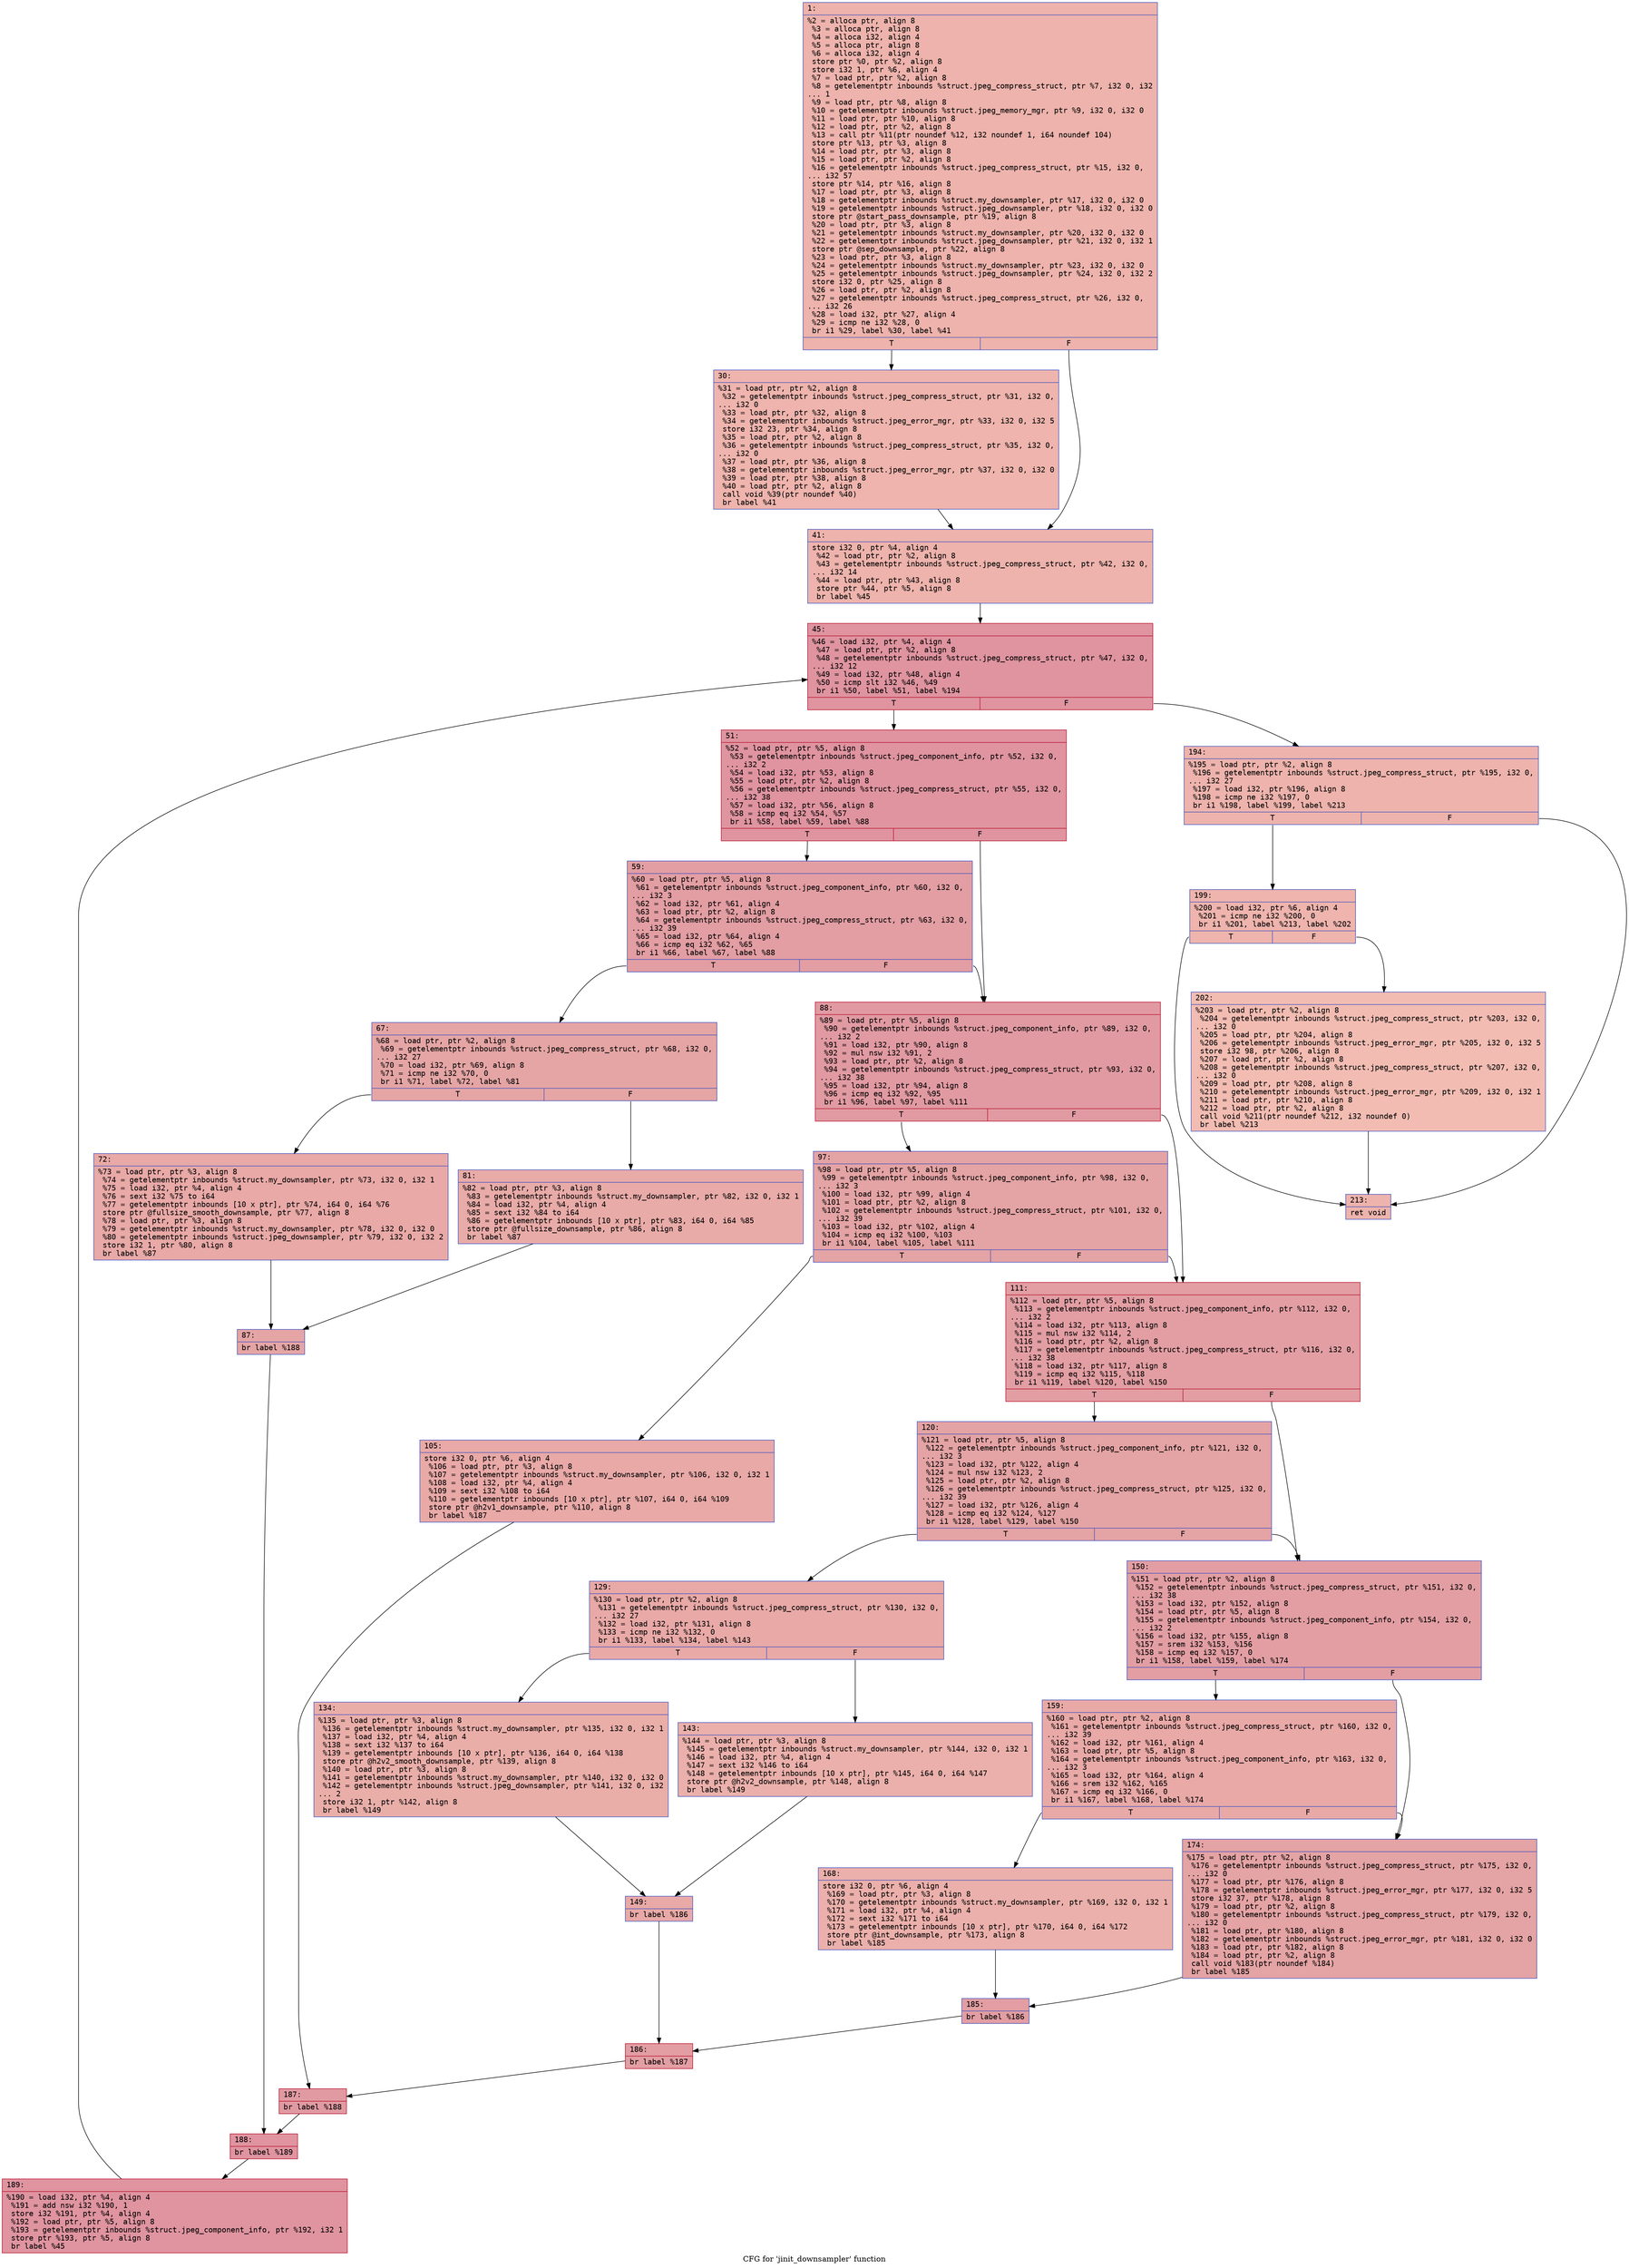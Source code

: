 digraph "CFG for 'jinit_downsampler' function" {
	label="CFG for 'jinit_downsampler' function";

	Node0x600002335e50 [shape=record,color="#3d50c3ff", style=filled, fillcolor="#d6524470" fontname="Courier",label="{1:\l|  %2 = alloca ptr, align 8\l  %3 = alloca ptr, align 8\l  %4 = alloca i32, align 4\l  %5 = alloca ptr, align 8\l  %6 = alloca i32, align 4\l  store ptr %0, ptr %2, align 8\l  store i32 1, ptr %6, align 4\l  %7 = load ptr, ptr %2, align 8\l  %8 = getelementptr inbounds %struct.jpeg_compress_struct, ptr %7, i32 0, i32\l... 1\l  %9 = load ptr, ptr %8, align 8\l  %10 = getelementptr inbounds %struct.jpeg_memory_mgr, ptr %9, i32 0, i32 0\l  %11 = load ptr, ptr %10, align 8\l  %12 = load ptr, ptr %2, align 8\l  %13 = call ptr %11(ptr noundef %12, i32 noundef 1, i64 noundef 104)\l  store ptr %13, ptr %3, align 8\l  %14 = load ptr, ptr %3, align 8\l  %15 = load ptr, ptr %2, align 8\l  %16 = getelementptr inbounds %struct.jpeg_compress_struct, ptr %15, i32 0,\l... i32 57\l  store ptr %14, ptr %16, align 8\l  %17 = load ptr, ptr %3, align 8\l  %18 = getelementptr inbounds %struct.my_downsampler, ptr %17, i32 0, i32 0\l  %19 = getelementptr inbounds %struct.jpeg_downsampler, ptr %18, i32 0, i32 0\l  store ptr @start_pass_downsample, ptr %19, align 8\l  %20 = load ptr, ptr %3, align 8\l  %21 = getelementptr inbounds %struct.my_downsampler, ptr %20, i32 0, i32 0\l  %22 = getelementptr inbounds %struct.jpeg_downsampler, ptr %21, i32 0, i32 1\l  store ptr @sep_downsample, ptr %22, align 8\l  %23 = load ptr, ptr %3, align 8\l  %24 = getelementptr inbounds %struct.my_downsampler, ptr %23, i32 0, i32 0\l  %25 = getelementptr inbounds %struct.jpeg_downsampler, ptr %24, i32 0, i32 2\l  store i32 0, ptr %25, align 8\l  %26 = load ptr, ptr %2, align 8\l  %27 = getelementptr inbounds %struct.jpeg_compress_struct, ptr %26, i32 0,\l... i32 26\l  %28 = load i32, ptr %27, align 4\l  %29 = icmp ne i32 %28, 0\l  br i1 %29, label %30, label %41\l|{<s0>T|<s1>F}}"];
	Node0x600002335e50:s0 -> Node0x600002335ef0[tooltip="1 -> 30\nProbability 62.50%" ];
	Node0x600002335e50:s1 -> Node0x600002335f40[tooltip="1 -> 41\nProbability 37.50%" ];
	Node0x600002335ef0 [shape=record,color="#3d50c3ff", style=filled, fillcolor="#d8564670" fontname="Courier",label="{30:\l|  %31 = load ptr, ptr %2, align 8\l  %32 = getelementptr inbounds %struct.jpeg_compress_struct, ptr %31, i32 0,\l... i32 0\l  %33 = load ptr, ptr %32, align 8\l  %34 = getelementptr inbounds %struct.jpeg_error_mgr, ptr %33, i32 0, i32 5\l  store i32 23, ptr %34, align 8\l  %35 = load ptr, ptr %2, align 8\l  %36 = getelementptr inbounds %struct.jpeg_compress_struct, ptr %35, i32 0,\l... i32 0\l  %37 = load ptr, ptr %36, align 8\l  %38 = getelementptr inbounds %struct.jpeg_error_mgr, ptr %37, i32 0, i32 0\l  %39 = load ptr, ptr %38, align 8\l  %40 = load ptr, ptr %2, align 8\l  call void %39(ptr noundef %40)\l  br label %41\l}"];
	Node0x600002335ef0 -> Node0x600002335f40[tooltip="30 -> 41\nProbability 100.00%" ];
	Node0x600002335f40 [shape=record,color="#3d50c3ff", style=filled, fillcolor="#d6524470" fontname="Courier",label="{41:\l|  store i32 0, ptr %4, align 4\l  %42 = load ptr, ptr %2, align 8\l  %43 = getelementptr inbounds %struct.jpeg_compress_struct, ptr %42, i32 0,\l... i32 14\l  %44 = load ptr, ptr %43, align 8\l  store ptr %44, ptr %5, align 8\l  br label %45\l}"];
	Node0x600002335f40 -> Node0x600002335f90[tooltip="41 -> 45\nProbability 100.00%" ];
	Node0x600002335f90 [shape=record,color="#b70d28ff", style=filled, fillcolor="#b70d2870" fontname="Courier",label="{45:\l|  %46 = load i32, ptr %4, align 4\l  %47 = load ptr, ptr %2, align 8\l  %48 = getelementptr inbounds %struct.jpeg_compress_struct, ptr %47, i32 0,\l... i32 12\l  %49 = load i32, ptr %48, align 4\l  %50 = icmp slt i32 %46, %49\l  br i1 %50, label %51, label %194\l|{<s0>T|<s1>F}}"];
	Node0x600002335f90:s0 -> Node0x600002335fe0[tooltip="45 -> 51\nProbability 96.88%" ];
	Node0x600002335f90:s1 -> Node0x600002336760[tooltip="45 -> 194\nProbability 3.12%" ];
	Node0x600002335fe0 [shape=record,color="#b70d28ff", style=filled, fillcolor="#b70d2870" fontname="Courier",label="{51:\l|  %52 = load ptr, ptr %5, align 8\l  %53 = getelementptr inbounds %struct.jpeg_component_info, ptr %52, i32 0,\l... i32 2\l  %54 = load i32, ptr %53, align 8\l  %55 = load ptr, ptr %2, align 8\l  %56 = getelementptr inbounds %struct.jpeg_compress_struct, ptr %55, i32 0,\l... i32 38\l  %57 = load i32, ptr %56, align 8\l  %58 = icmp eq i32 %54, %57\l  br i1 %58, label %59, label %88\l|{<s0>T|<s1>F}}"];
	Node0x600002335fe0:s0 -> Node0x600002336030[tooltip="51 -> 59\nProbability 50.00%" ];
	Node0x600002335fe0:s1 -> Node0x6000023361c0[tooltip="51 -> 88\nProbability 50.00%" ];
	Node0x600002336030 [shape=record,color="#3d50c3ff", style=filled, fillcolor="#be242e70" fontname="Courier",label="{59:\l|  %60 = load ptr, ptr %5, align 8\l  %61 = getelementptr inbounds %struct.jpeg_component_info, ptr %60, i32 0,\l... i32 3\l  %62 = load i32, ptr %61, align 4\l  %63 = load ptr, ptr %2, align 8\l  %64 = getelementptr inbounds %struct.jpeg_compress_struct, ptr %63, i32 0,\l... i32 39\l  %65 = load i32, ptr %64, align 4\l  %66 = icmp eq i32 %62, %65\l  br i1 %66, label %67, label %88\l|{<s0>T|<s1>F}}"];
	Node0x600002336030:s0 -> Node0x600002336080[tooltip="59 -> 67\nProbability 50.00%" ];
	Node0x600002336030:s1 -> Node0x6000023361c0[tooltip="59 -> 88\nProbability 50.00%" ];
	Node0x600002336080 [shape=record,color="#3d50c3ff", style=filled, fillcolor="#c5333470" fontname="Courier",label="{67:\l|  %68 = load ptr, ptr %2, align 8\l  %69 = getelementptr inbounds %struct.jpeg_compress_struct, ptr %68, i32 0,\l... i32 27\l  %70 = load i32, ptr %69, align 8\l  %71 = icmp ne i32 %70, 0\l  br i1 %71, label %72, label %81\l|{<s0>T|<s1>F}}"];
	Node0x600002336080:s0 -> Node0x6000023360d0[tooltip="67 -> 72\nProbability 62.50%" ];
	Node0x600002336080:s1 -> Node0x600002336120[tooltip="67 -> 81\nProbability 37.50%" ];
	Node0x6000023360d0 [shape=record,color="#3d50c3ff", style=filled, fillcolor="#ca3b3770" fontname="Courier",label="{72:\l|  %73 = load ptr, ptr %3, align 8\l  %74 = getelementptr inbounds %struct.my_downsampler, ptr %73, i32 0, i32 1\l  %75 = load i32, ptr %4, align 4\l  %76 = sext i32 %75 to i64\l  %77 = getelementptr inbounds [10 x ptr], ptr %74, i64 0, i64 %76\l  store ptr @fullsize_smooth_downsample, ptr %77, align 8\l  %78 = load ptr, ptr %3, align 8\l  %79 = getelementptr inbounds %struct.my_downsampler, ptr %78, i32 0, i32 0\l  %80 = getelementptr inbounds %struct.jpeg_downsampler, ptr %79, i32 0, i32 2\l  store i32 1, ptr %80, align 8\l  br label %87\l}"];
	Node0x6000023360d0 -> Node0x600002336170[tooltip="72 -> 87\nProbability 100.00%" ];
	Node0x600002336120 [shape=record,color="#3d50c3ff", style=filled, fillcolor="#cc403a70" fontname="Courier",label="{81:\l|  %82 = load ptr, ptr %3, align 8\l  %83 = getelementptr inbounds %struct.my_downsampler, ptr %82, i32 0, i32 1\l  %84 = load i32, ptr %4, align 4\l  %85 = sext i32 %84 to i64\l  %86 = getelementptr inbounds [10 x ptr], ptr %83, i64 0, i64 %85\l  store ptr @fullsize_downsample, ptr %86, align 8\l  br label %87\l}"];
	Node0x600002336120 -> Node0x600002336170[tooltip="81 -> 87\nProbability 100.00%" ];
	Node0x600002336170 [shape=record,color="#3d50c3ff", style=filled, fillcolor="#c5333470" fontname="Courier",label="{87:\l|  br label %188\l}"];
	Node0x600002336170 -> Node0x6000023366c0[tooltip="87 -> 188\nProbability 100.00%" ];
	Node0x6000023361c0 [shape=record,color="#b70d28ff", style=filled, fillcolor="#bb1b2c70" fontname="Courier",label="{88:\l|  %89 = load ptr, ptr %5, align 8\l  %90 = getelementptr inbounds %struct.jpeg_component_info, ptr %89, i32 0,\l... i32 2\l  %91 = load i32, ptr %90, align 8\l  %92 = mul nsw i32 %91, 2\l  %93 = load ptr, ptr %2, align 8\l  %94 = getelementptr inbounds %struct.jpeg_compress_struct, ptr %93, i32 0,\l... i32 38\l  %95 = load i32, ptr %94, align 8\l  %96 = icmp eq i32 %92, %95\l  br i1 %96, label %97, label %111\l|{<s0>T|<s1>F}}"];
	Node0x6000023361c0:s0 -> Node0x600002336210[tooltip="88 -> 97\nProbability 50.00%" ];
	Node0x6000023361c0:s1 -> Node0x6000023362b0[tooltip="88 -> 111\nProbability 50.00%" ];
	Node0x600002336210 [shape=record,color="#3d50c3ff", style=filled, fillcolor="#c32e3170" fontname="Courier",label="{97:\l|  %98 = load ptr, ptr %5, align 8\l  %99 = getelementptr inbounds %struct.jpeg_component_info, ptr %98, i32 0,\l... i32 3\l  %100 = load i32, ptr %99, align 4\l  %101 = load ptr, ptr %2, align 8\l  %102 = getelementptr inbounds %struct.jpeg_compress_struct, ptr %101, i32 0,\l... i32 39\l  %103 = load i32, ptr %102, align 4\l  %104 = icmp eq i32 %100, %103\l  br i1 %104, label %105, label %111\l|{<s0>T|<s1>F}}"];
	Node0x600002336210:s0 -> Node0x600002336260[tooltip="97 -> 105\nProbability 50.00%" ];
	Node0x600002336210:s1 -> Node0x6000023362b0[tooltip="97 -> 111\nProbability 50.00%" ];
	Node0x600002336260 [shape=record,color="#3d50c3ff", style=filled, fillcolor="#ca3b3770" fontname="Courier",label="{105:\l|  store i32 0, ptr %6, align 4\l  %106 = load ptr, ptr %3, align 8\l  %107 = getelementptr inbounds %struct.my_downsampler, ptr %106, i32 0, i32 1\l  %108 = load i32, ptr %4, align 4\l  %109 = sext i32 %108 to i64\l  %110 = getelementptr inbounds [10 x ptr], ptr %107, i64 0, i64 %109\l  store ptr @h2v1_downsample, ptr %110, align 8\l  br label %187\l}"];
	Node0x600002336260 -> Node0x600002336670[tooltip="105 -> 187\nProbability 100.00%" ];
	Node0x6000023362b0 [shape=record,color="#b70d28ff", style=filled, fillcolor="#be242e70" fontname="Courier",label="{111:\l|  %112 = load ptr, ptr %5, align 8\l  %113 = getelementptr inbounds %struct.jpeg_component_info, ptr %112, i32 0,\l... i32 2\l  %114 = load i32, ptr %113, align 8\l  %115 = mul nsw i32 %114, 2\l  %116 = load ptr, ptr %2, align 8\l  %117 = getelementptr inbounds %struct.jpeg_compress_struct, ptr %116, i32 0,\l... i32 38\l  %118 = load i32, ptr %117, align 8\l  %119 = icmp eq i32 %115, %118\l  br i1 %119, label %120, label %150\l|{<s0>T|<s1>F}}"];
	Node0x6000023362b0:s0 -> Node0x600002336300[tooltip="111 -> 120\nProbability 50.00%" ];
	Node0x6000023362b0:s1 -> Node0x600002336490[tooltip="111 -> 150\nProbability 50.00%" ];
	Node0x600002336300 [shape=record,color="#3d50c3ff", style=filled, fillcolor="#c32e3170" fontname="Courier",label="{120:\l|  %121 = load ptr, ptr %5, align 8\l  %122 = getelementptr inbounds %struct.jpeg_component_info, ptr %121, i32 0,\l... i32 3\l  %123 = load i32, ptr %122, align 4\l  %124 = mul nsw i32 %123, 2\l  %125 = load ptr, ptr %2, align 8\l  %126 = getelementptr inbounds %struct.jpeg_compress_struct, ptr %125, i32 0,\l... i32 39\l  %127 = load i32, ptr %126, align 4\l  %128 = icmp eq i32 %124, %127\l  br i1 %128, label %129, label %150\l|{<s0>T|<s1>F}}"];
	Node0x600002336300:s0 -> Node0x600002336350[tooltip="120 -> 129\nProbability 50.00%" ];
	Node0x600002336300:s1 -> Node0x600002336490[tooltip="120 -> 150\nProbability 50.00%" ];
	Node0x600002336350 [shape=record,color="#3d50c3ff", style=filled, fillcolor="#ca3b3770" fontname="Courier",label="{129:\l|  %130 = load ptr, ptr %2, align 8\l  %131 = getelementptr inbounds %struct.jpeg_compress_struct, ptr %130, i32 0,\l... i32 27\l  %132 = load i32, ptr %131, align 8\l  %133 = icmp ne i32 %132, 0\l  br i1 %133, label %134, label %143\l|{<s0>T|<s1>F}}"];
	Node0x600002336350:s0 -> Node0x6000023363a0[tooltip="129 -> 134\nProbability 62.50%" ];
	Node0x600002336350:s1 -> Node0x6000023363f0[tooltip="129 -> 143\nProbability 37.50%" ];
	Node0x6000023363a0 [shape=record,color="#3d50c3ff", style=filled, fillcolor="#d0473d70" fontname="Courier",label="{134:\l|  %135 = load ptr, ptr %3, align 8\l  %136 = getelementptr inbounds %struct.my_downsampler, ptr %135, i32 0, i32 1\l  %137 = load i32, ptr %4, align 4\l  %138 = sext i32 %137 to i64\l  %139 = getelementptr inbounds [10 x ptr], ptr %136, i64 0, i64 %138\l  store ptr @h2v2_smooth_downsample, ptr %139, align 8\l  %140 = load ptr, ptr %3, align 8\l  %141 = getelementptr inbounds %struct.my_downsampler, ptr %140, i32 0, i32 0\l  %142 = getelementptr inbounds %struct.jpeg_downsampler, ptr %141, i32 0, i32\l... 2\l  store i32 1, ptr %142, align 8\l  br label %149\l}"];
	Node0x6000023363a0 -> Node0x600002336440[tooltip="134 -> 149\nProbability 100.00%" ];
	Node0x6000023363f0 [shape=record,color="#3d50c3ff", style=filled, fillcolor="#d24b4070" fontname="Courier",label="{143:\l|  %144 = load ptr, ptr %3, align 8\l  %145 = getelementptr inbounds %struct.my_downsampler, ptr %144, i32 0, i32 1\l  %146 = load i32, ptr %4, align 4\l  %147 = sext i32 %146 to i64\l  %148 = getelementptr inbounds [10 x ptr], ptr %145, i64 0, i64 %147\l  store ptr @h2v2_downsample, ptr %148, align 8\l  br label %149\l}"];
	Node0x6000023363f0 -> Node0x600002336440[tooltip="143 -> 149\nProbability 100.00%" ];
	Node0x600002336440 [shape=record,color="#3d50c3ff", style=filled, fillcolor="#ca3b3770" fontname="Courier",label="{149:\l|  br label %186\l}"];
	Node0x600002336440 -> Node0x600002336620[tooltip="149 -> 186\nProbability 100.00%" ];
	Node0x600002336490 [shape=record,color="#3d50c3ff", style=filled, fillcolor="#be242e70" fontname="Courier",label="{150:\l|  %151 = load ptr, ptr %2, align 8\l  %152 = getelementptr inbounds %struct.jpeg_compress_struct, ptr %151, i32 0,\l... i32 38\l  %153 = load i32, ptr %152, align 8\l  %154 = load ptr, ptr %5, align 8\l  %155 = getelementptr inbounds %struct.jpeg_component_info, ptr %154, i32 0,\l... i32 2\l  %156 = load i32, ptr %155, align 8\l  %157 = srem i32 %153, %156\l  %158 = icmp eq i32 %157, 0\l  br i1 %158, label %159, label %174\l|{<s0>T|<s1>F}}"];
	Node0x600002336490:s0 -> Node0x6000023364e0[tooltip="150 -> 159\nProbability 37.50%" ];
	Node0x600002336490:s1 -> Node0x600002336580[tooltip="150 -> 174\nProbability 62.50%" ];
	Node0x6000023364e0 [shape=record,color="#3d50c3ff", style=filled, fillcolor="#ca3b3770" fontname="Courier",label="{159:\l|  %160 = load ptr, ptr %2, align 8\l  %161 = getelementptr inbounds %struct.jpeg_compress_struct, ptr %160, i32 0,\l... i32 39\l  %162 = load i32, ptr %161, align 4\l  %163 = load ptr, ptr %5, align 8\l  %164 = getelementptr inbounds %struct.jpeg_component_info, ptr %163, i32 0,\l... i32 3\l  %165 = load i32, ptr %164, align 4\l  %166 = srem i32 %162, %165\l  %167 = icmp eq i32 %166, 0\l  br i1 %167, label %168, label %174\l|{<s0>T|<s1>F}}"];
	Node0x6000023364e0:s0 -> Node0x600002336530[tooltip="159 -> 168\nProbability 37.50%" ];
	Node0x6000023364e0:s1 -> Node0x600002336580[tooltip="159 -> 174\nProbability 62.50%" ];
	Node0x600002336530 [shape=record,color="#3d50c3ff", style=filled, fillcolor="#d24b4070" fontname="Courier",label="{168:\l|  store i32 0, ptr %6, align 4\l  %169 = load ptr, ptr %3, align 8\l  %170 = getelementptr inbounds %struct.my_downsampler, ptr %169, i32 0, i32 1\l  %171 = load i32, ptr %4, align 4\l  %172 = sext i32 %171 to i64\l  %173 = getelementptr inbounds [10 x ptr], ptr %170, i64 0, i64 %172\l  store ptr @int_downsample, ptr %173, align 8\l  br label %185\l}"];
	Node0x600002336530 -> Node0x6000023365d0[tooltip="168 -> 185\nProbability 100.00%" ];
	Node0x600002336580 [shape=record,color="#3d50c3ff", style=filled, fillcolor="#c32e3170" fontname="Courier",label="{174:\l|  %175 = load ptr, ptr %2, align 8\l  %176 = getelementptr inbounds %struct.jpeg_compress_struct, ptr %175, i32 0,\l... i32 0\l  %177 = load ptr, ptr %176, align 8\l  %178 = getelementptr inbounds %struct.jpeg_error_mgr, ptr %177, i32 0, i32 5\l  store i32 37, ptr %178, align 8\l  %179 = load ptr, ptr %2, align 8\l  %180 = getelementptr inbounds %struct.jpeg_compress_struct, ptr %179, i32 0,\l... i32 0\l  %181 = load ptr, ptr %180, align 8\l  %182 = getelementptr inbounds %struct.jpeg_error_mgr, ptr %181, i32 0, i32 0\l  %183 = load ptr, ptr %182, align 8\l  %184 = load ptr, ptr %2, align 8\l  call void %183(ptr noundef %184)\l  br label %185\l}"];
	Node0x600002336580 -> Node0x6000023365d0[tooltip="174 -> 185\nProbability 100.00%" ];
	Node0x6000023365d0 [shape=record,color="#3d50c3ff", style=filled, fillcolor="#be242e70" fontname="Courier",label="{185:\l|  br label %186\l}"];
	Node0x6000023365d0 -> Node0x600002336620[tooltip="185 -> 186\nProbability 100.00%" ];
	Node0x600002336620 [shape=record,color="#b70d28ff", style=filled, fillcolor="#be242e70" fontname="Courier",label="{186:\l|  br label %187\l}"];
	Node0x600002336620 -> Node0x600002336670[tooltip="186 -> 187\nProbability 100.00%" ];
	Node0x600002336670 [shape=record,color="#b70d28ff", style=filled, fillcolor="#bb1b2c70" fontname="Courier",label="{187:\l|  br label %188\l}"];
	Node0x600002336670 -> Node0x6000023366c0[tooltip="187 -> 188\nProbability 100.00%" ];
	Node0x6000023366c0 [shape=record,color="#b70d28ff", style=filled, fillcolor="#b70d2870" fontname="Courier",label="{188:\l|  br label %189\l}"];
	Node0x6000023366c0 -> Node0x600002336710[tooltip="188 -> 189\nProbability 100.00%" ];
	Node0x600002336710 [shape=record,color="#b70d28ff", style=filled, fillcolor="#b70d2870" fontname="Courier",label="{189:\l|  %190 = load i32, ptr %4, align 4\l  %191 = add nsw i32 %190, 1\l  store i32 %191, ptr %4, align 4\l  %192 = load ptr, ptr %5, align 8\l  %193 = getelementptr inbounds %struct.jpeg_component_info, ptr %192, i32 1\l  store ptr %193, ptr %5, align 8\l  br label %45\l}"];
	Node0x600002336710 -> Node0x600002335f90[tooltip="189 -> 45\nProbability 100.00%" ];
	Node0x600002336760 [shape=record,color="#3d50c3ff", style=filled, fillcolor="#d6524470" fontname="Courier",label="{194:\l|  %195 = load ptr, ptr %2, align 8\l  %196 = getelementptr inbounds %struct.jpeg_compress_struct, ptr %195, i32 0,\l... i32 27\l  %197 = load i32, ptr %196, align 8\l  %198 = icmp ne i32 %197, 0\l  br i1 %198, label %199, label %213\l|{<s0>T|<s1>F}}"];
	Node0x600002336760:s0 -> Node0x6000023367b0[tooltip="194 -> 199\nProbability 62.50%" ];
	Node0x600002336760:s1 -> Node0x600002336850[tooltip="194 -> 213\nProbability 37.50%" ];
	Node0x6000023367b0 [shape=record,color="#3d50c3ff", style=filled, fillcolor="#d8564670" fontname="Courier",label="{199:\l|  %200 = load i32, ptr %6, align 4\l  %201 = icmp ne i32 %200, 0\l  br i1 %201, label %213, label %202\l|{<s0>T|<s1>F}}"];
	Node0x6000023367b0:s0 -> Node0x600002336850[tooltip="199 -> 213\nProbability 62.50%" ];
	Node0x6000023367b0:s1 -> Node0x600002336800[tooltip="199 -> 202\nProbability 37.50%" ];
	Node0x600002336800 [shape=record,color="#3d50c3ff", style=filled, fillcolor="#e1675170" fontname="Courier",label="{202:\l|  %203 = load ptr, ptr %2, align 8\l  %204 = getelementptr inbounds %struct.jpeg_compress_struct, ptr %203, i32 0,\l... i32 0\l  %205 = load ptr, ptr %204, align 8\l  %206 = getelementptr inbounds %struct.jpeg_error_mgr, ptr %205, i32 0, i32 5\l  store i32 98, ptr %206, align 8\l  %207 = load ptr, ptr %2, align 8\l  %208 = getelementptr inbounds %struct.jpeg_compress_struct, ptr %207, i32 0,\l... i32 0\l  %209 = load ptr, ptr %208, align 8\l  %210 = getelementptr inbounds %struct.jpeg_error_mgr, ptr %209, i32 0, i32 1\l  %211 = load ptr, ptr %210, align 8\l  %212 = load ptr, ptr %2, align 8\l  call void %211(ptr noundef %212, i32 noundef 0)\l  br label %213\l}"];
	Node0x600002336800 -> Node0x600002336850[tooltip="202 -> 213\nProbability 100.00%" ];
	Node0x600002336850 [shape=record,color="#3d50c3ff", style=filled, fillcolor="#d6524470" fontname="Courier",label="{213:\l|  ret void\l}"];
}
